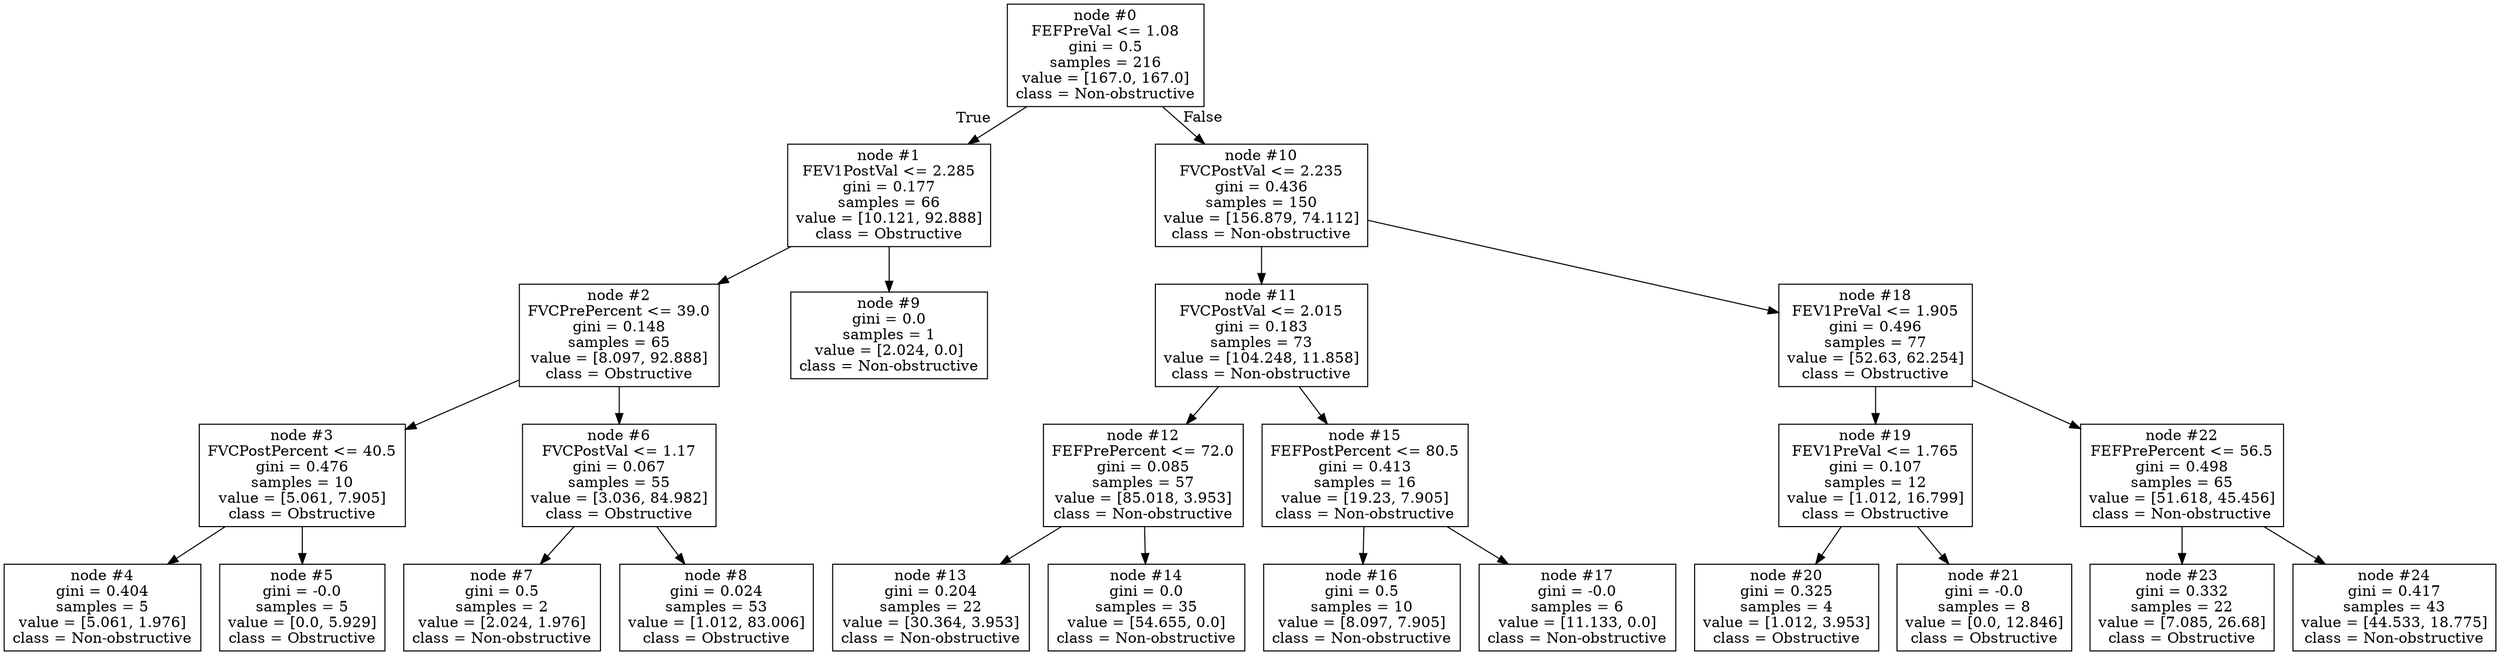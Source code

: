 digraph Tree {
node [shape=box] ;
0 [label="node #0\nFEFPreVal <= 1.08\ngini = 0.5\nsamples = 216\nvalue = [167.0, 167.0]\nclass = Non-obstructive"] ;
1 [label="node #1\nFEV1PostVal <= 2.285\ngini = 0.177\nsamples = 66\nvalue = [10.121, 92.888]\nclass = Obstructive"] ;
0 -> 1 [labeldistance=2.5, labelangle=45, headlabel="True"] ;
2 [label="node #2\nFVCPrePercent <= 39.0\ngini = 0.148\nsamples = 65\nvalue = [8.097, 92.888]\nclass = Obstructive"] ;
1 -> 2 ;
3 [label="node #3\nFVCPostPercent <= 40.5\ngini = 0.476\nsamples = 10\nvalue = [5.061, 7.905]\nclass = Obstructive"] ;
2 -> 3 ;
4 [label="node #4\ngini = 0.404\nsamples = 5\nvalue = [5.061, 1.976]\nclass = Non-obstructive"] ;
3 -> 4 ;
5 [label="node #5\ngini = -0.0\nsamples = 5\nvalue = [0.0, 5.929]\nclass = Obstructive"] ;
3 -> 5 ;
6 [label="node #6\nFVCPostVal <= 1.17\ngini = 0.067\nsamples = 55\nvalue = [3.036, 84.982]\nclass = Obstructive"] ;
2 -> 6 ;
7 [label="node #7\ngini = 0.5\nsamples = 2\nvalue = [2.024, 1.976]\nclass = Non-obstructive"] ;
6 -> 7 ;
8 [label="node #8\ngini = 0.024\nsamples = 53\nvalue = [1.012, 83.006]\nclass = Obstructive"] ;
6 -> 8 ;
9 [label="node #9\ngini = 0.0\nsamples = 1\nvalue = [2.024, 0.0]\nclass = Non-obstructive"] ;
1 -> 9 ;
10 [label="node #10\nFVCPostVal <= 2.235\ngini = 0.436\nsamples = 150\nvalue = [156.879, 74.112]\nclass = Non-obstructive"] ;
0 -> 10 [labeldistance=2.5, labelangle=-45, headlabel="False"] ;
11 [label="node #11\nFVCPostVal <= 2.015\ngini = 0.183\nsamples = 73\nvalue = [104.248, 11.858]\nclass = Non-obstructive"] ;
10 -> 11 ;
12 [label="node #12\nFEFPrePercent <= 72.0\ngini = 0.085\nsamples = 57\nvalue = [85.018, 3.953]\nclass = Non-obstructive"] ;
11 -> 12 ;
13 [label="node #13\ngini = 0.204\nsamples = 22\nvalue = [30.364, 3.953]\nclass = Non-obstructive"] ;
12 -> 13 ;
14 [label="node #14\ngini = 0.0\nsamples = 35\nvalue = [54.655, 0.0]\nclass = Non-obstructive"] ;
12 -> 14 ;
15 [label="node #15\nFEFPostPercent <= 80.5\ngini = 0.413\nsamples = 16\nvalue = [19.23, 7.905]\nclass = Non-obstructive"] ;
11 -> 15 ;
16 [label="node #16\ngini = 0.5\nsamples = 10\nvalue = [8.097, 7.905]\nclass = Non-obstructive"] ;
15 -> 16 ;
17 [label="node #17\ngini = -0.0\nsamples = 6\nvalue = [11.133, 0.0]\nclass = Non-obstructive"] ;
15 -> 17 ;
18 [label="node #18\nFEV1PreVal <= 1.905\ngini = 0.496\nsamples = 77\nvalue = [52.63, 62.254]\nclass = Obstructive"] ;
10 -> 18 ;
19 [label="node #19\nFEV1PreVal <= 1.765\ngini = 0.107\nsamples = 12\nvalue = [1.012, 16.799]\nclass = Obstructive"] ;
18 -> 19 ;
20 [label="node #20\ngini = 0.325\nsamples = 4\nvalue = [1.012, 3.953]\nclass = Obstructive"] ;
19 -> 20 ;
21 [label="node #21\ngini = -0.0\nsamples = 8\nvalue = [0.0, 12.846]\nclass = Obstructive"] ;
19 -> 21 ;
22 [label="node #22\nFEFPrePercent <= 56.5\ngini = 0.498\nsamples = 65\nvalue = [51.618, 45.456]\nclass = Non-obstructive"] ;
18 -> 22 ;
23 [label="node #23\ngini = 0.332\nsamples = 22\nvalue = [7.085, 26.68]\nclass = Obstructive"] ;
22 -> 23 ;
24 [label="node #24\ngini = 0.417\nsamples = 43\nvalue = [44.533, 18.775]\nclass = Non-obstructive"] ;
22 -> 24 ;
}